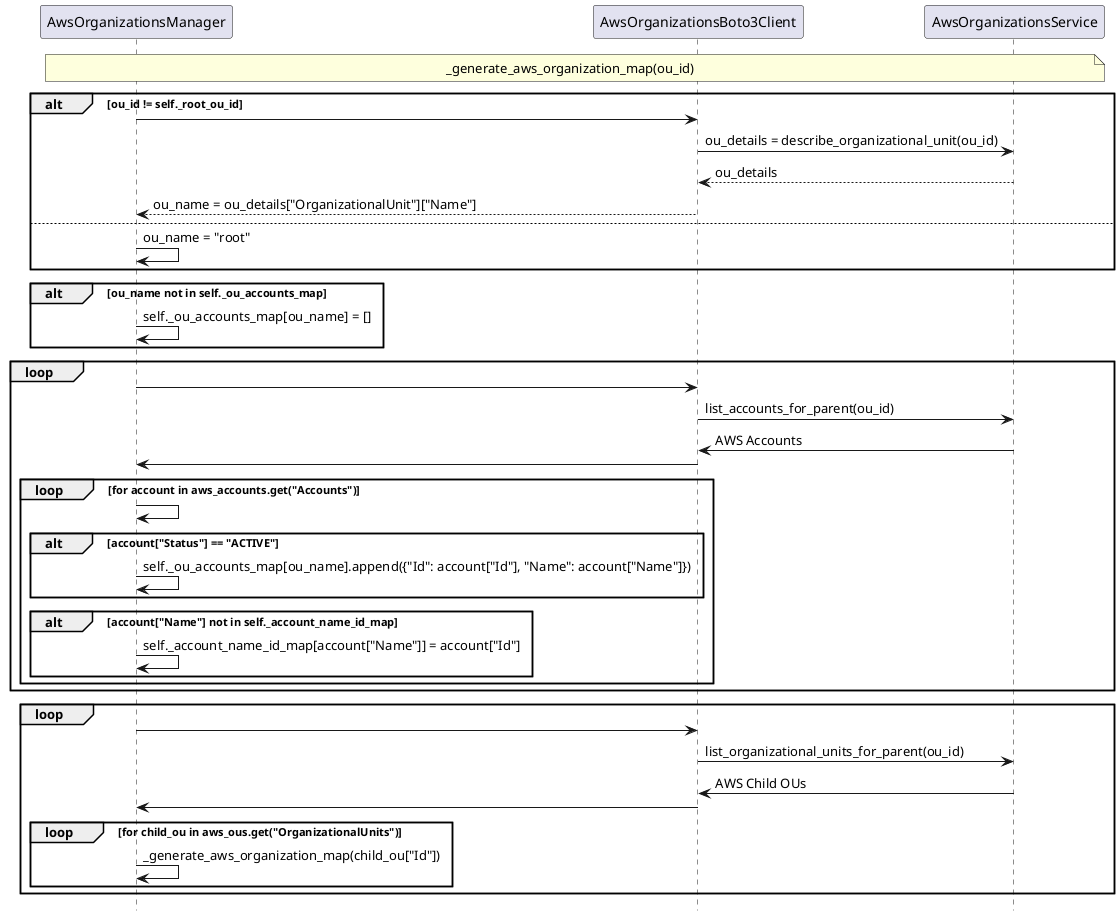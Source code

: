 @startuml

hide footbox

participant AwsOrganizationsManager
participant AwsOrganizationsBoto3Client
participant AwsOrganizationsService

Note over AwsOrganizationsManager,AwsOrganizationsService: _generate_aws_organization_map(ou_id)

alt ou_id != self._root_ou_id
    AwsOrganizationsManager -> AwsOrganizationsBoto3Client
    AwsOrganizationsBoto3Client -> AwsOrganizationsService: ou_details = describe_organizational_unit(ou_id)
    AwsOrganizationsService --> AwsOrganizationsBoto3Client: ou_details
    AwsOrganizationsBoto3Client --> AwsOrganizationsManager: ou_name = ou_details["OrganizationalUnit"]["Name"]
else
    AwsOrganizationsManager -> AwsOrganizationsManager: ou_name = "root"
end


alt ou_name not in self._ou_accounts_map
    AwsOrganizationsManager -> AwsOrganizationsManager: self._ou_accounts_map[ou_name] = []
end


loop
    AwsOrganizationsManager -> AwsOrganizationsBoto3Client
    AwsOrganizationsBoto3Client -> AwsOrganizationsService: list_accounts_for_parent(ou_id)
    AwsOrganizationsService -> AwsOrganizationsBoto3Client: AWS Accounts
    AwsOrganizationsBoto3Client -> AwsOrganizationsManager
    
    loop for account in aws_accounts.get("Accounts")
        AwsOrganizationsManager -> AwsOrganizationsManager
        alt account["Status"] == "ACTIVE"
            AwsOrganizationsManager -> AwsOrganizationsManager: self._ou_accounts_map[ou_name].append({"Id": account["Id"], "Name": account["Name"]})
        end

        alt account["Name"] not in self._account_name_id_map
            AwsOrganizationsManager -> AwsOrganizationsManager: self._account_name_id_map[account["Name"]] = account["Id"]
        end
    end
end


loop
    AwsOrganizationsManager -> AwsOrganizationsBoto3Client
    AwsOrganizationsBoto3Client -> AwsOrganizationsService: list_organizational_units_for_parent(ou_id)
    AwsOrganizationsService -> AwsOrganizationsBoto3Client: AWS Child OUs
    AwsOrganizationsBoto3Client -> AwsOrganizationsManager

    loop for child_ou in aws_ous.get("OrganizationalUnits")
        AwsOrganizationsManager -> AwsOrganizationsManager: _generate_aws_organization_map(child_ou["Id"])
    end
end

@enduml